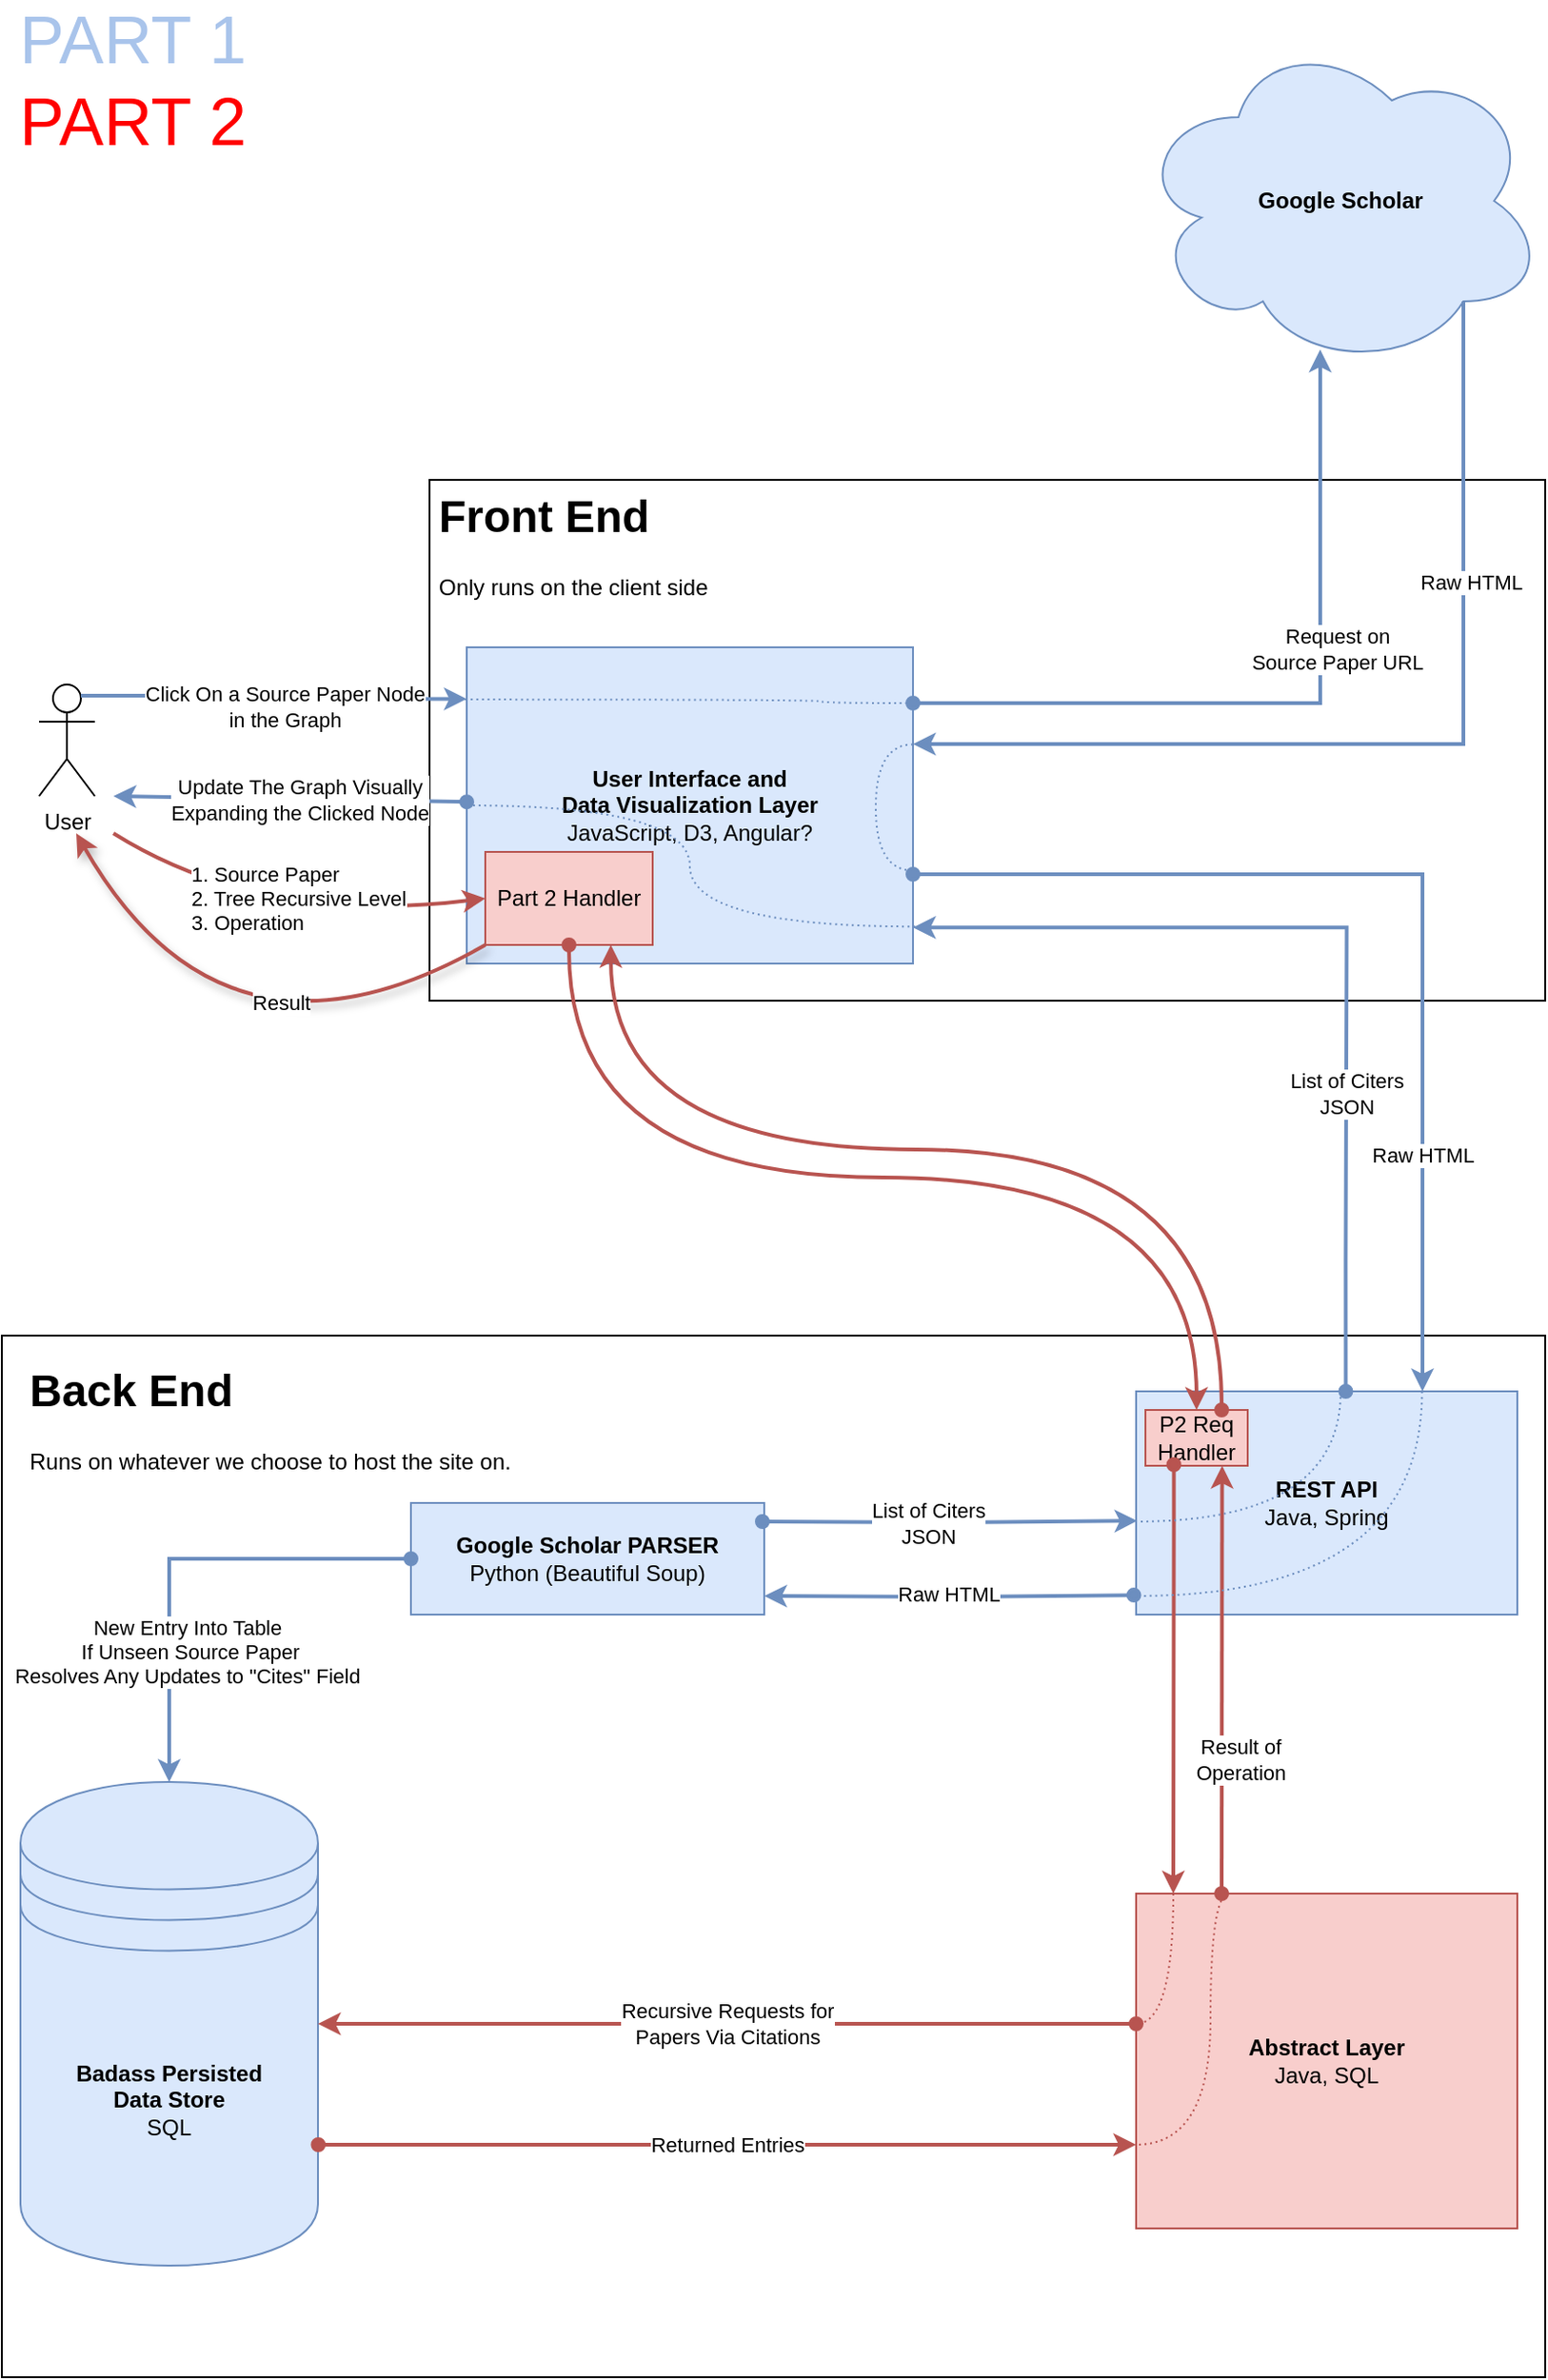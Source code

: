 <mxfile version="14.1.5" type="device"><diagram id="kgpKYQtTHZ0yAKxKKP6v" name="Page-1"><mxGraphModel dx="2031" dy="1166" grid="1" gridSize="10" guides="1" tooltips="1" connect="1" arrows="1" fold="1" page="1" pageScale="1" pageWidth="850" pageHeight="1100" math="0" shadow="0"><root><mxCell id="0"/><mxCell id="1" parent="0"/><mxCell id="c9i46No-KxYtZpH6ZoId-1" value="User" style="shape=umlActor;verticalLabelPosition=bottom;verticalAlign=top;html=1;outlineConnect=0;" parent="1" vertex="1"><mxGeometry x="30" y="370" width="30" height="60" as="geometry"/></mxCell><mxCell id="c9i46No-KxYtZpH6ZoId-4" value="" style="rounded=0;whiteSpace=wrap;html=1;" parent="1" vertex="1"><mxGeometry x="240" y="260" width="600" height="280" as="geometry"/></mxCell><mxCell id="c9i46No-KxYtZpH6ZoId-5" value="" style="rounded=0;whiteSpace=wrap;html=1;" parent="1" vertex="1"><mxGeometry x="10" y="720" width="830" height="560" as="geometry"/></mxCell><mxCell id="c9i46No-KxYtZpH6ZoId-6" value="&lt;b&gt;Google Scholar&lt;/b&gt;" style="ellipse;shape=cloud;whiteSpace=wrap;html=1;fillColor=#dae8fc;strokeColor=#6c8ebf;" parent="1" vertex="1"><mxGeometry x="620" y="20" width="220" height="180" as="geometry"/></mxCell><mxCell id="c9i46No-KxYtZpH6ZoId-16" value="&lt;b&gt;Badass Persisted&lt;/b&gt;&lt;br&gt;&lt;b&gt;Data Store&lt;/b&gt;&lt;br&gt;SQL" style="shape=datastore;whiteSpace=wrap;html=1;rounded=0;fillColor=#dae8fc;strokeColor=#6c8ebf;" parent="1" vertex="1"><mxGeometry x="20" y="960" width="160" height="260" as="geometry"/></mxCell><mxCell id="c9i46No-KxYtZpH6ZoId-18" value="&lt;b&gt;User Interface and&lt;br&gt;Data Visualization Layer&lt;br&gt;&lt;/b&gt;JavaScript, D3, Angular?" style="rounded=0;whiteSpace=wrap;html=1;fillColor=#dae8fc;strokeColor=#6c8ebf;" parent="1" vertex="1"><mxGeometry x="260" y="350" width="240" height="170" as="geometry"/></mxCell><mxCell id="c9i46No-KxYtZpH6ZoId-19" value="&lt;b&gt;Google Scholar PARSER&lt;/b&gt;&lt;br&gt;Python (Beautiful Soup)" style="rounded=0;whiteSpace=wrap;html=1;fillColor=#dae8fc;strokeColor=#6c8ebf;" parent="1" vertex="1"><mxGeometry x="230" y="810" width="190" height="60" as="geometry"/></mxCell><mxCell id="c9i46No-KxYtZpH6ZoId-22" value="&lt;h1&gt;Front End&amp;nbsp;&lt;/h1&gt;Only runs on the client side" style="text;html=1;strokeColor=none;fillColor=none;spacing=5;spacingTop=-20;whiteSpace=wrap;overflow=hidden;rounded=0;" parent="1" vertex="1"><mxGeometry x="240" y="260" width="360" height="70" as="geometry"/></mxCell><mxCell id="c9i46No-KxYtZpH6ZoId-27" value="&lt;h1&gt;Back End&amp;nbsp;&lt;/h1&gt;Runs on whatever we choose to host the site on." style="text;html=1;strokeColor=none;fillColor=none;spacing=5;spacingTop=-20;whiteSpace=wrap;overflow=hidden;rounded=0;" parent="1" vertex="1"><mxGeometry x="20" y="730" width="420" height="70" as="geometry"/></mxCell><mxCell id="c9i46No-KxYtZpH6ZoId-28" value="&lt;font style=&quot;font-size: 36px&quot;&gt;&lt;font color=&quot;#a9c4eb&quot;&gt;PART 1&lt;/font&gt;&lt;br&gt;&lt;font color=&quot;#ff0000&quot;&gt;PART 2&lt;/font&gt;&lt;br&gt;&lt;/font&gt;" style="text;html=1;align=center;verticalAlign=middle;resizable=0;points=[];autosize=1;" parent="1" vertex="1"><mxGeometry x="10" y="20" width="140" height="50" as="geometry"/></mxCell><mxCell id="c9i46No-KxYtZpH6ZoId-30" value="&lt;b&gt;REST API&lt;/b&gt;&lt;br&gt;Java, Spring" style="rounded=0;whiteSpace=wrap;html=1;fillColor=#dae8fc;strokeColor=#6c8ebf;" parent="1" vertex="1"><mxGeometry x="620" y="750" width="205" height="120" as="geometry"/></mxCell><mxCell id="c9i46No-KxYtZpH6ZoId-39" style="edgeStyle=orthogonalEdgeStyle;rounded=0;orthogonalLoop=1;jettySize=auto;html=1;exitX=0.75;exitY=0.1;exitDx=0;exitDy=0;exitPerimeter=0;entryX=0;entryY=0.163;entryDx=0;entryDy=0;entryPerimeter=0;fillColor=#dae8fc;strokeColor=#6c8ebf;strokeWidth=2;" parent="1" source="c9i46No-KxYtZpH6ZoId-1" target="c9i46No-KxYtZpH6ZoId-18" edge="1"><mxGeometry relative="1" as="geometry"/></mxCell><mxCell id="c9i46No-KxYtZpH6ZoId-49" value="Click On a Source Paper Node&lt;br&gt;in the Graph" style="edgeLabel;html=1;align=center;verticalAlign=middle;resizable=0;points=[];" parent="c9i46No-KxYtZpH6ZoId-39" vertex="1" connectable="0"><mxGeometry x="0.22" y="-4" relative="1" as="geometry"><mxPoint x="-16.37" as="offset"/></mxGeometry></mxCell><mxCell id="c9i46No-KxYtZpH6ZoId-41" value="" style="endArrow=classic;html=1;fillColor=#dae8fc;strokeColor=#6c8ebf;startArrow=oval;startFill=1;strokeWidth=2;" parent="1" source="c9i46No-KxYtZpH6ZoId-18" edge="1"><mxGeometry width="50" height="50" relative="1" as="geometry"><mxPoint x="320" y="580" as="sourcePoint"/><mxPoint x="70" y="430" as="targetPoint"/></mxGeometry></mxCell><mxCell id="c9i46No-KxYtZpH6ZoId-50" value="Update The Graph Visually&lt;br&gt;Expanding the Clicked Node" style="edgeLabel;html=1;align=center;verticalAlign=middle;resizable=0;points=[];" parent="c9i46No-KxYtZpH6ZoId-41" vertex="1" connectable="0"><mxGeometry x="0.227" y="1" relative="1" as="geometry"><mxPoint x="26.47" as="offset"/></mxGeometry></mxCell><mxCell id="c9i46No-KxYtZpH6ZoId-46" value="&lt;b&gt;Abstract Layer&lt;/b&gt;&lt;br&gt;Java, SQL" style="rounded=0;whiteSpace=wrap;html=1;fillColor=#f8cecc;strokeColor=#b85450;" parent="1" vertex="1"><mxGeometry x="620" y="1020" width="205" height="180" as="geometry"/></mxCell><mxCell id="c9i46No-KxYtZpH6ZoId-53" value="" style="endArrow=classic;html=1;entryX=0;entryY=0.5;entryDx=0;entryDy=0;curved=1;fillColor=#f8cecc;strokeColor=#b85450;strokeWidth=2;" parent="1" target="c9i46No-KxYtZpH6ZoId-51" edge="1"><mxGeometry width="50" height="50" relative="1" as="geometry"><mxPoint x="70" y="450" as="sourcePoint"/><mxPoint x="410" y="400" as="targetPoint"/><Array as="points"><mxPoint x="150" y="500"/></Array></mxGeometry></mxCell><mxCell id="c9i46No-KxYtZpH6ZoId-54" value="1. Source Paper&lt;br&gt;2. Tree Recursive Level&lt;br&gt;3. Operation" style="edgeLabel;html=1;align=left;verticalAlign=middle;resizable=0;points=[];" parent="c9i46No-KxYtZpH6ZoId-53" vertex="1" connectable="0"><mxGeometry x="0.25" y="-1" relative="1" as="geometry"><mxPoint x="-80.47" y="-10.95" as="offset"/></mxGeometry></mxCell><mxCell id="c9i46No-KxYtZpH6ZoId-55" value="P2 Req Handler" style="rounded=0;whiteSpace=wrap;html=1;fillColor=#f8cecc;strokeColor=#b85450;" parent="1" vertex="1"><mxGeometry x="625" y="760" width="55" height="30" as="geometry"/></mxCell><mxCell id="c9i46No-KxYtZpH6ZoId-60" value="Result of &lt;br&gt;Operation" style="edgeStyle=orthogonalEdgeStyle;rounded=0;orthogonalLoop=1;jettySize=auto;html=1;entryX=0.75;entryY=1;entryDx=0;entryDy=0;fillColor=#f8cecc;strokeColor=#b85450;startArrow=oval;startFill=1;strokeWidth=2;" parent="1" target="c9i46No-KxYtZpH6ZoId-55" edge="1"><mxGeometry x="-0.375" y="-10" relative="1" as="geometry"><mxPoint x="666" y="1020" as="sourcePoint"/><Array as="points"><mxPoint x="666" y="1020"/><mxPoint x="666" y="990"/></Array><mxPoint as="offset"/></mxGeometry></mxCell><mxCell id="c9i46No-KxYtZpH6ZoId-58" style="edgeStyle=orthogonalEdgeStyle;rounded=0;orthogonalLoop=1;jettySize=auto;html=1;fillColor=#f8cecc;strokeColor=#b85450;startArrow=oval;startFill=1;exitX=0.278;exitY=0.979;exitDx=0;exitDy=0;exitPerimeter=0;strokeWidth=2;" parent="1" edge="1" source="c9i46No-KxYtZpH6ZoId-55"><mxGeometry relative="1" as="geometry"><mxPoint x="630" y="940" as="sourcePoint"/><mxPoint x="640" y="1020" as="targetPoint"/><Array as="points"><mxPoint x="640" y="820"/><mxPoint x="640" y="1090"/></Array></mxGeometry></mxCell><mxCell id="c9i46No-KxYtZpH6ZoId-63" value="Result" style="curved=1;endArrow=classic;html=1;shadow=1;exitX=0;exitY=1;exitDx=0;exitDy=0;fillColor=#f8cecc;strokeColor=#b85450;strokeWidth=2;" parent="1" source="c9i46No-KxYtZpH6ZoId-51" edge="1"><mxGeometry x="-0.315" y="-29" width="50" height="50" relative="1" as="geometry"><mxPoint x="320" y="580" as="sourcePoint"/><mxPoint x="50" y="450" as="targetPoint"/><Array as="points"><mxPoint x="130" y="590"/></Array><mxPoint y="1" as="offset"/></mxGeometry></mxCell><mxCell id="c9i46No-KxYtZpH6ZoId-23" value="Raw HTML" style="edgeStyle=orthogonalEdgeStyle;rounded=0;orthogonalLoop=1;jettySize=auto;html=1;fillColor=#dae8fc;strokeColor=#6c8ebf;startArrow=oval;startFill=1;strokeWidth=2;" parent="1" source="c9i46No-KxYtZpH6ZoId-18" edge="1"><mxGeometry x="0.538" relative="1" as="geometry"><Array as="points"><mxPoint x="774" y="472"/></Array><mxPoint x="370" y="570" as="sourcePoint"/><mxPoint x="774" y="750" as="targetPoint"/><mxPoint as="offset"/></mxGeometry></mxCell><mxCell id="c9i46No-KxYtZpH6ZoId-48" value="Recursive Requests for &lt;br&gt;Papers Via Citations" style="edgeStyle=orthogonalEdgeStyle;orthogonalLoop=1;jettySize=auto;html=1;fillColor=#f8cecc;strokeColor=#b85450;rounded=0;startArrow=oval;startFill=1;strokeWidth=2;" parent="1" edge="1" target="c9i46No-KxYtZpH6ZoId-16"><mxGeometry relative="1" as="geometry"><mxPoint x="183" y="1135" as="targetPoint"/><mxPoint x="620" y="1090" as="sourcePoint"/><Array as="points"><mxPoint x="620" y="1090"/></Array></mxGeometry></mxCell><mxCell id="c9i46No-KxYtZpH6ZoId-25" style="edgeStyle=orthogonalEdgeStyle;rounded=0;orthogonalLoop=1;jettySize=auto;html=1;fillColor=#dae8fc;strokeColor=#6c8ebf;startArrow=oval;startFill=1;entryX=0.45;entryY=0.944;entryDx=0;entryDy=0;entryPerimeter=0;strokeWidth=2;" parent="1" source="c9i46No-KxYtZpH6ZoId-18" target="c9i46No-KxYtZpH6ZoId-6" edge="1"><mxGeometry relative="1" as="geometry"><mxPoint x="740" y="230" as="targetPoint"/><Array as="points"><mxPoint x="719" y="380"/></Array></mxGeometry></mxCell><mxCell id="c9i46No-KxYtZpH6ZoId-36" value="Request on &lt;br&gt;Source Paper URL" style="edgeLabel;html=1;align=center;verticalAlign=middle;resizable=0;points=[];" parent="c9i46No-KxYtZpH6ZoId-25" vertex="1" connectable="0"><mxGeometry x="0.245" y="1" relative="1" as="geometry"><mxPoint x="9.5" y="6.0" as="offset"/></mxGeometry></mxCell><mxCell id="c9i46No-KxYtZpH6ZoId-35" value="" style="edgeStyle=orthogonalEdgeStyle;rounded=0;orthogonalLoop=1;jettySize=auto;html=1;fillColor=#dae8fc;strokeColor=#6c8ebf;startArrow=oval;startFill=1;exitX=0.5;exitY=0;exitDx=0;exitDy=0;entryX=0.999;entryY=0.886;entryDx=0;entryDy=0;entryPerimeter=0;strokeWidth=2;" parent="1" edge="1"><mxGeometry x="-1" y="-472" relative="1" as="geometry"><mxPoint x="500" y="500.62" as="targetPoint"/><Array as="points"><mxPoint x="733.24" y="680"/><mxPoint x="733.24" y="501"/></Array><mxPoint x="732.74" y="750" as="sourcePoint"/><mxPoint x="450" y="332" as="offset"/></mxGeometry></mxCell><mxCell id="c9i46No-KxYtZpH6ZoId-44" value="List of Citers&lt;br&gt;JSON" style="edgeLabel;html=1;align=center;verticalAlign=middle;resizable=0;points=[];" parent="c9i46No-KxYtZpH6ZoId-35" vertex="1" connectable="0"><mxGeometry x="0.124" y="1" relative="1" as="geometry"><mxPoint x="20.91" y="88.41" as="offset"/></mxGeometry></mxCell><mxCell id="YZ-oG-ytb_gSpLZaFwyZ-8" style="edgeStyle=orthogonalEdgeStyle;rounded=0;orthogonalLoop=1;jettySize=auto;html=1;fillColor=#dae8fc;strokeColor=#6c8ebf;startArrow=classic;startFill=1;endArrow=oval;endFill=1;strokeWidth=2;entryX=-0.006;entryY=0.913;entryDx=0;entryDy=0;entryPerimeter=0;" edge="1" parent="1" target="c9i46No-KxYtZpH6ZoId-30"><mxGeometry relative="1" as="geometry"><mxPoint x="420" y="860" as="sourcePoint"/><mxPoint x="620" y="840" as="targetPoint"/><Array as="points"/></mxGeometry></mxCell><mxCell id="YZ-oG-ytb_gSpLZaFwyZ-9" value="Raw HTML" style="edgeLabel;html=1;align=center;verticalAlign=middle;resizable=0;points=[];" vertex="1" connectable="0" parent="YZ-oG-ytb_gSpLZaFwyZ-8"><mxGeometry x="0.226" y="1" relative="1" as="geometry"><mxPoint x="-22.5" as="offset"/></mxGeometry></mxCell><mxCell id="YZ-oG-ytb_gSpLZaFwyZ-11" style="edgeStyle=orthogonalEdgeStyle;rounded=0;orthogonalLoop=1;jettySize=auto;html=1;exitX=0.5;exitY=0;exitDx=0;exitDy=0;entryX=0;entryY=0.5;entryDx=0;entryDy=0;startArrow=classic;startFill=1;endArrow=oval;endFill=1;fillColor=#dae8fc;strokeColor=#6c8ebf;strokeWidth=2;" edge="1" parent="1" source="c9i46No-KxYtZpH6ZoId-16" target="c9i46No-KxYtZpH6ZoId-19"><mxGeometry relative="1" as="geometry"><Array as="points"><mxPoint x="100" y="840"/></Array></mxGeometry></mxCell><mxCell id="YZ-oG-ytb_gSpLZaFwyZ-12" value="New Entry Into Table&amp;nbsp;&lt;br&gt;If Unseen Source Paper&lt;br&gt;Resolves Any Updates to &quot;Cites&quot; Field&amp;nbsp;" style="edgeLabel;html=1;align=center;verticalAlign=middle;resizable=0;points=[];" vertex="1" connectable="0" parent="YZ-oG-ytb_gSpLZaFwyZ-11"><mxGeometry x="0.802" y="-2" relative="1" as="geometry"><mxPoint x="-95.24" y="48" as="offset"/></mxGeometry></mxCell><mxCell id="YZ-oG-ytb_gSpLZaFwyZ-14" style="edgeStyle=orthogonalEdgeStyle;rounded=0;orthogonalLoop=1;jettySize=auto;html=1;startArrow=oval;startFill=1;endArrow=classic;endFill=1;fillColor=#dae8fc;strokeColor=#6c8ebf;strokeWidth=2;entryX=0.003;entryY=0.58;entryDx=0;entryDy=0;entryPerimeter=0;" edge="1" parent="1" target="c9i46No-KxYtZpH6ZoId-30"><mxGeometry relative="1" as="geometry"><mxPoint x="419" y="820" as="sourcePoint"/><mxPoint x="619" y="820" as="targetPoint"/><Array as="points"/></mxGeometry></mxCell><mxCell id="YZ-oG-ytb_gSpLZaFwyZ-15" value="List of Citers&lt;br&gt;JSON" style="edgeLabel;html=1;align=center;verticalAlign=middle;resizable=0;points=[];" vertex="1" connectable="0" parent="YZ-oG-ytb_gSpLZaFwyZ-14"><mxGeometry x="-0.128" relative="1" as="geometry"><mxPoint as="offset"/></mxGeometry></mxCell><mxCell id="c9i46No-KxYtZpH6ZoId-52" value="Returned Entries" style="edgeStyle=orthogonalEdgeStyle;rounded=0;orthogonalLoop=1;jettySize=auto;html=1;exitX=1.001;exitY=0.75;exitDx=0;exitDy=0;exitPerimeter=0;entryX=0;entryY=0.75;entryDx=0;entryDy=0;fillColor=#f8cecc;strokeColor=#b85450;startArrow=oval;startFill=1;strokeWidth=2;" parent="1" source="c9i46No-KxYtZpH6ZoId-16" target="c9i46No-KxYtZpH6ZoId-46" edge="1"><mxGeometry relative="1" as="geometry"><Array as="points"/></mxGeometry></mxCell><mxCell id="YZ-oG-ytb_gSpLZaFwyZ-23" style="edgeStyle=orthogonalEdgeStyle;curved=1;orthogonalLoop=1;jettySize=auto;html=1;exitX=1;exitY=0.307;exitDx=0;exitDy=0;startArrow=none;startFill=0;endArrow=none;endFill=0;exitPerimeter=0;dashed=1;dashPattern=1 2;fillColor=#dae8fc;strokeColor=#6c8ebf;" edge="1" parent="1" source="c9i46No-KxYtZpH6ZoId-18"><mxGeometry relative="1" as="geometry"><mxPoint x="500" y="470" as="targetPoint"/><Array as="points"><mxPoint x="480" y="402"/><mxPoint x="480" y="470"/></Array></mxGeometry></mxCell><mxCell id="c9i46No-KxYtZpH6ZoId-26" style="edgeStyle=orthogonalEdgeStyle;rounded=0;orthogonalLoop=1;jettySize=auto;html=1;exitX=0.8;exitY=0.8;exitDx=0;exitDy=0;exitPerimeter=0;entryX=1;entryY=0.306;entryDx=0;entryDy=0;entryPerimeter=0;fillColor=#dae8fc;strokeColor=#6c8ebf;strokeWidth=2;" parent="1" source="c9i46No-KxYtZpH6ZoId-6" target="c9i46No-KxYtZpH6ZoId-18" edge="1"><mxGeometry relative="1" as="geometry"><Array as="points"><mxPoint x="796" y="402"/></Array></mxGeometry></mxCell><mxCell id="YZ-oG-ytb_gSpLZaFwyZ-3" value="Raw HTML" style="edgeLabel;html=1;align=center;verticalAlign=middle;resizable=0;points=[];" vertex="1" connectable="0" parent="c9i46No-KxYtZpH6ZoId-26"><mxGeometry x="0.668" y="4" relative="1" as="geometry"><mxPoint x="211" y="-91.01" as="offset"/></mxGeometry></mxCell><mxCell id="YZ-oG-ytb_gSpLZaFwyZ-24" style="edgeStyle=orthogonalEdgeStyle;curved=1;orthogonalLoop=1;jettySize=auto;html=1;startArrow=none;startFill=0;endArrow=none;endFill=0;dashed=1;dashPattern=1 2;fillColor=#dae8fc;strokeColor=#6c8ebf;entryX=-0.006;entryY=0.165;entryDx=0;entryDy=0;entryPerimeter=0;" edge="1" parent="1" target="c9i46No-KxYtZpH6ZoId-18"><mxGeometry relative="1" as="geometry"><mxPoint x="500" y="380" as="sourcePoint"/><mxPoint x="250" y="380" as="targetPoint"/><Array as="points"><mxPoint x="450" y="380"/><mxPoint x="450" y="378"/></Array></mxGeometry></mxCell><mxCell id="YZ-oG-ytb_gSpLZaFwyZ-25" style="edgeStyle=orthogonalEdgeStyle;curved=1;orthogonalLoop=1;jettySize=auto;html=1;startArrow=none;startFill=0;endArrow=none;endFill=0;dashed=1;dashPattern=1 2;fillColor=#dae8fc;strokeColor=#6c8ebf;entryX=0;entryY=0.5;entryDx=0;entryDy=0;exitX=1.005;exitY=0.883;exitDx=0;exitDy=0;exitPerimeter=0;" edge="1" parent="1" source="c9i46No-KxYtZpH6ZoId-18" target="c9i46No-KxYtZpH6ZoId-18"><mxGeometry relative="1" as="geometry"><mxPoint x="510" y="390" as="sourcePoint"/><mxPoint x="268.56" y="388.05" as="targetPoint"/><Array as="points"><mxPoint x="380" y="500"/><mxPoint x="380" y="435"/></Array></mxGeometry></mxCell><mxCell id="c9i46No-KxYtZpH6ZoId-51" value="Part 2 Handler" style="rounded=0;whiteSpace=wrap;html=1;fillColor=#f8cecc;strokeColor=#b85450;" parent="1" vertex="1"><mxGeometry x="270" y="460" width="90" height="50" as="geometry"/></mxCell><mxCell id="YZ-oG-ytb_gSpLZaFwyZ-16" style="edgeStyle=orthogonalEdgeStyle;orthogonalLoop=1;jettySize=auto;html=1;exitX=0.5;exitY=1;exitDx=0;exitDy=0;entryX=0.5;entryY=0;entryDx=0;entryDy=0;startArrow=oval;startFill=1;endArrow=classic;endFill=1;curved=1;fillColor=#f8cecc;strokeColor=#b85450;strokeWidth=2;" edge="1" parent="1" source="c9i46No-KxYtZpH6ZoId-51" target="c9i46No-KxYtZpH6ZoId-55"><mxGeometry relative="1" as="geometry"/></mxCell><mxCell id="YZ-oG-ytb_gSpLZaFwyZ-26" style="edgeStyle=orthogonalEdgeStyle;curved=1;orthogonalLoop=1;jettySize=auto;html=1;exitX=0.75;exitY=0;exitDx=0;exitDy=0;startArrow=none;startFill=0;endArrow=none;endFill=0;dashed=1;dashPattern=1 2;fillColor=#dae8fc;strokeColor=#6c8ebf;" edge="1" parent="1" source="c9i46No-KxYtZpH6ZoId-30"><mxGeometry relative="1" as="geometry"><mxPoint x="700" y="776.1" as="sourcePoint"/><mxPoint x="620" y="860" as="targetPoint"/><Array as="points"><mxPoint x="774" y="860"/></Array></mxGeometry></mxCell><mxCell id="YZ-oG-ytb_gSpLZaFwyZ-27" style="edgeStyle=orthogonalEdgeStyle;curved=1;orthogonalLoop=1;jettySize=auto;html=1;startArrow=none;startFill=0;endArrow=none;endFill=0;dashed=1;dashPattern=1 2;fillColor=#dae8fc;strokeColor=#6c8ebf;" edge="1" parent="1"><mxGeometry relative="1" as="geometry"><mxPoint x="730" y="750" as="sourcePoint"/><mxPoint x="620" y="820" as="targetPoint"/><Array as="points"><mxPoint x="730" y="820"/></Array></mxGeometry></mxCell><mxCell id="YZ-oG-ytb_gSpLZaFwyZ-28" style="edgeStyle=orthogonalEdgeStyle;curved=1;orthogonalLoop=1;jettySize=auto;html=1;startArrow=none;startFill=0;endArrow=none;endFill=0;dashed=1;dashPattern=1 2;fillColor=#f8cecc;strokeColor=#b85450;" edge="1" parent="1"><mxGeometry relative="1" as="geometry"><mxPoint x="640" y="1020" as="sourcePoint"/><mxPoint x="620" y="1090" as="targetPoint"/><Array as="points"><mxPoint x="640" y="1090"/></Array></mxGeometry></mxCell><mxCell id="YZ-oG-ytb_gSpLZaFwyZ-29" style="edgeStyle=orthogonalEdgeStyle;curved=1;orthogonalLoop=1;jettySize=auto;html=1;startArrow=none;startFill=0;endArrow=none;endFill=0;dashed=1;dashPattern=1 2;fillColor=#f8cecc;strokeColor=#b85450;entryX=0;entryY=0.75;entryDx=0;entryDy=0;" edge="1" parent="1" target="c9i46No-KxYtZpH6ZoId-46"><mxGeometry relative="1" as="geometry"><mxPoint x="670" y="1020" as="sourcePoint"/><mxPoint x="642.5" y="1145" as="targetPoint"/><Array as="points"><mxPoint x="660" y="1020"/><mxPoint x="660" y="1155"/></Array></mxGeometry></mxCell><mxCell id="YZ-oG-ytb_gSpLZaFwyZ-30" style="edgeStyle=orthogonalEdgeStyle;orthogonalLoop=1;jettySize=auto;html=1;exitX=0.75;exitY=1;exitDx=0;exitDy=0;entryX=0.75;entryY=0;entryDx=0;entryDy=0;startArrow=classic;startFill=1;endArrow=oval;endFill=1;curved=1;fillColor=#f8cecc;strokeColor=#b85450;strokeWidth=2;" edge="1" parent="1" source="c9i46No-KxYtZpH6ZoId-51" target="c9i46No-KxYtZpH6ZoId-55"><mxGeometry relative="1" as="geometry"><mxPoint x="325" y="520" as="sourcePoint"/><mxPoint x="662.5" y="770" as="targetPoint"/><Array as="points"><mxPoint x="337" y="620"/><mxPoint x="666" y="620"/><mxPoint x="666" y="760"/></Array></mxGeometry></mxCell></root></mxGraphModel></diagram></mxfile>